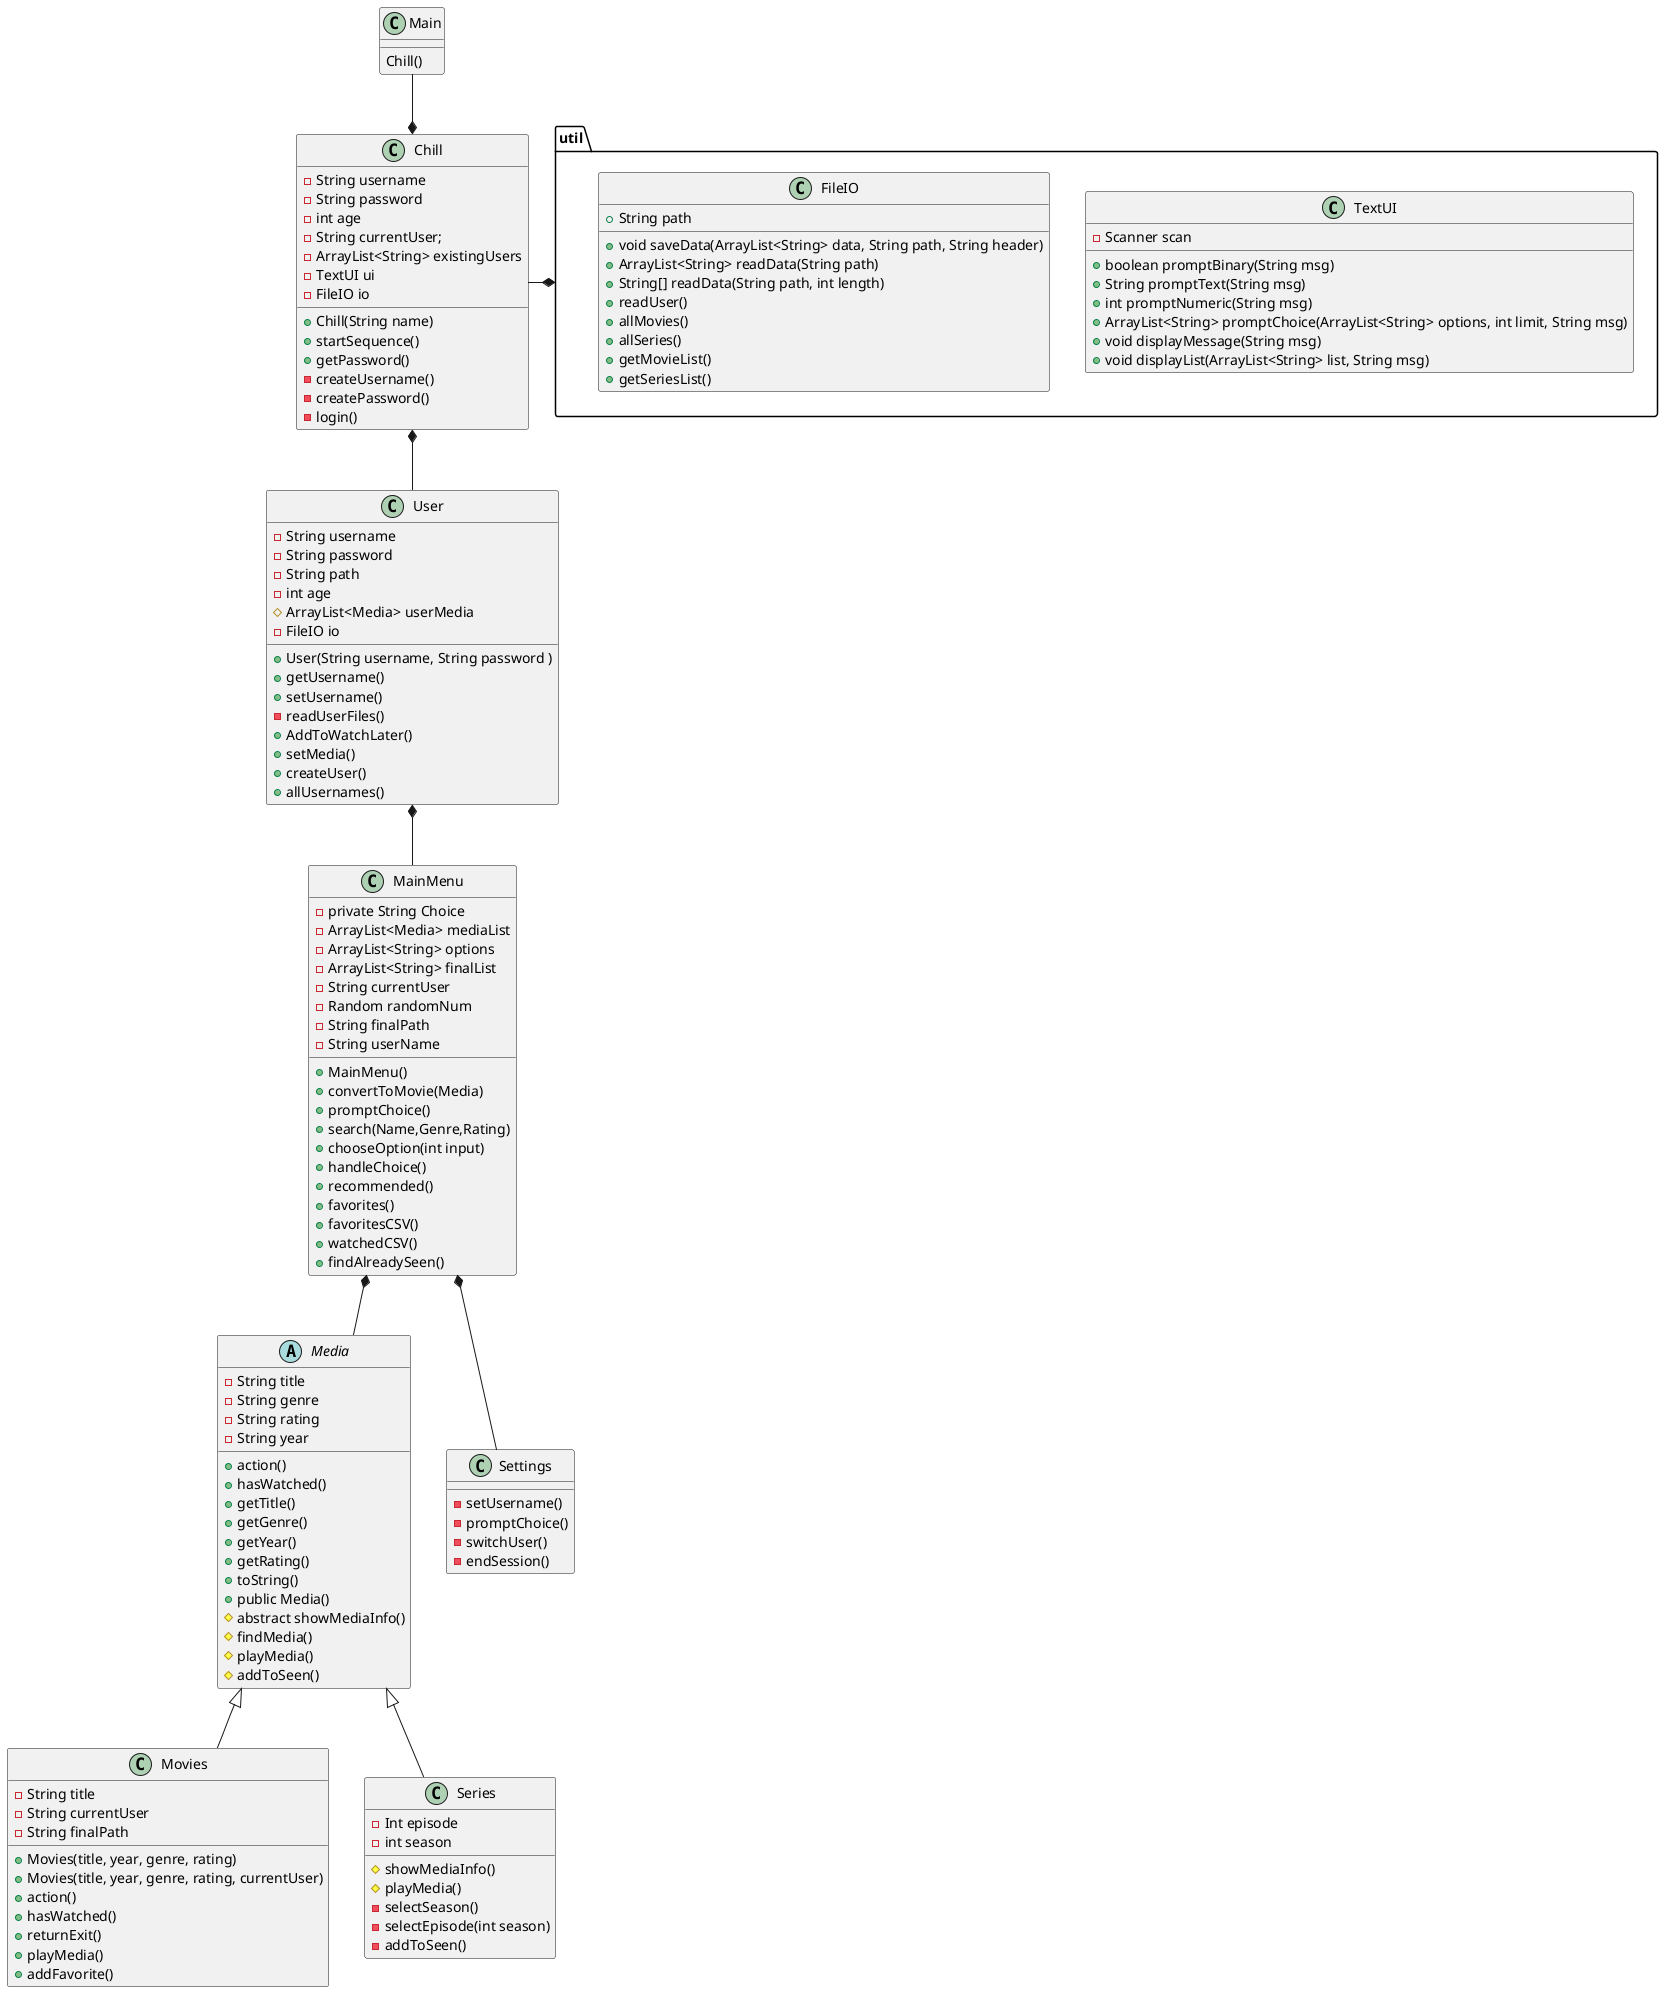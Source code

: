 @startuml
'https://plantuml.com/class-diagram

Chill *-- User
MainMenu*-- Media
Media <|-- Movies
Media <|--Series
MainMenu *-- Settings
Main --* Chill

class Chill{
'Attributes
-String username
-String password
-int age
-String currentUser;
-ArrayList<String> existingUsers
+ Chill(String name)
-TextUI ui
-FileIO io
'Methods
+startSequence()
+getPassword()
-createUsername()
-createPassword()
-login()
}
class Main{
Chill()
}
abstract class Media{
'Attributes
-String title
-String genre
-String rating
- String year
'Methods
+action()
+hasWatched()
+getTitle()
+getGenre()
+getYear()
+getRating()
+toString()
+public Media()
# abstract showMediaInfo()
#findMedia()
#playMedia()
#addToSeen()
}
class Series{
'Attributes
-Int episode
-int season
'Methods
#showMediaInfo()
#playMedia()
-selectSeason()
-selectEpisode(int season)
-addToSeen()
}
class Movies{
'Attributes
- String title
- String currentUser
- String finalPath
'Methods
+Movies(title, year, genre, rating)
+Movies(title, year, genre, rating, currentUser)
+action()
+hasWatched()
+returnExit()
+ playMedia()
+addFavorite()
}

class User{
'Attributes
+User(String username, String password )
- String username
-String password
-String path
-int age
#ArrayList<Media> userMedia
-FileIO io
'Methods
+getUsername()
+setUsername()
-readUserFiles()
+AddToWatchLater()
+setMedia()
+createUser()
+allUsernames()
}
class MainMenu {
'Attributes
-private String Choice
-ArrayList<Media> mediaList
-ArrayList<String> options
-ArrayList<String> finalList
-String currentUser
-Random randomNum
-String finalPath
-String userName

'Methods
+MainMenu()
+convertToMovie(Media)
+promptChoice()
+search(Name,Genre,Rating)
+chooseOption(int input)
+handleChoice()
+recommended()
+favorites()
+favoritesCSV()
+watchedCSV()
+findAlreadySeen()

}


class Settings{
'Methods
-setUsername()
-promptChoice()
-switchUser()
-endSession()
}


package "util"{
class TextUI{
'Attributes
- Scanner scan
'Methods
+ boolean promptBinary(String msg)
+ String promptText(String msg)
+ int promptNumeric(String msg)
+ ArrayList<String> promptChoice(ArrayList<String> options, int limit, String msg)
+ void displayMessage(String msg)
+ void displayList(ArrayList<String> list, String msg)
}
class FileIO{
'Attributes
+ void saveData(ArrayList<String> data, String path, String header)
+ ArrayList<String> readData(String path)
+ String[] readData(String path, int length)
+ String path
'Methods
+readUser()
+allMovies()
+allSeries()
+getMovieList()
+getSeriesList()
}
}
Chill -right-* "util"
User *-down- MainMenu

@enduml